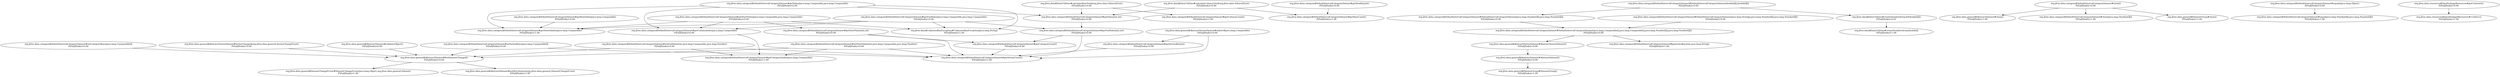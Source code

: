 digraph G {
  "org.jfree.data.general$AbstractDataset#fireDatasetChanged()" [label="org.jfree.data.general$AbstractDataset#fireDatasetChanged()\nP(Fail|Node)=0.00"];
  "org.jfree.data.general$DatasetChangeEvent#DatasetChangeEvent(java.lang.Object,org.jfree.data.general.Dataset)" [label="org.jfree.data.general$DatasetChangeEvent#DatasetChangeEvent(java.lang.Object,org.jfree.data.general.Dataset)\nP(Fail|Node)=1.00"];
  "org.jfree.data.general$AbstractDataset#notifyListeners(org.jfree.data.general.DatasetChangeEvent)" [label="org.jfree.data.general$AbstractDataset#notifyListeners(org.jfree.data.general.DatasetChangeEvent)\nP(Fail|Node)=1.00"];
  "org.jfree.data.category$DefaultIntervalCategoryDataset#getSeriesKey(int)" [label="org.jfree.data.category$DefaultIntervalCategoryDataset#getSeriesKey(int)\nP(Fail|Node)=0.00"];
  "org.jfree.data.category$DefaultIntervalCategoryDataset#getSeriesCount()" [label="org.jfree.data.category$DefaultIntervalCategoryDataset#getSeriesCount()\nP(Fail|Node)=1.00"];
  "org.jfree.data.general$AbstractSeriesDataset#AbstractSeriesDataset()" [label="org.jfree.data.general$AbstractSeriesDataset#AbstractSeriesDataset()\nP(Fail|Node)=0.00"];
  "org.jfree.data.general$AbstractDataset#AbstractDataset()" [label="org.jfree.data.general$AbstractDataset#AbstractDataset()\nP(Fail|Node)=0.00"];
  "org.jfree.data.general$DatasetGroup#DatasetGroup()" [label="org.jfree.data.general$DatasetGroup#DatasetGroup()\nP(Fail|Node)=1.00"];
  "org.jfree.data.category$DefaultIntervalCategoryDataset#getStartValue(java.lang.Comparable,java.lang.Comparable)" [label="org.jfree.data.category$DefaultIntervalCategoryDataset#getStartValue(java.lang.Comparable,java.lang.Comparable)\nP(Fail|Node)=0.00"];
  "org.jfree.data.category$DefaultIntervalCategoryDataset#getStartValue(int,int)" [label="org.jfree.data.category$DefaultIntervalCategoryDataset#getStartValue(int,int)\nP(Fail|Node)=0.00"];
  "org.jfree.data.category$DefaultIntervalCategoryDataset#getSeriesIndex(java.lang.Comparable)" [label="org.jfree.data.category$DefaultIntervalCategoryDataset#getSeriesIndex(java.lang.Comparable)\nP(Fail|Node)=1.00"];
  "org.jfree.data$UnknownKeyException#UnknownKeyException(java.lang.String)" [label="org.jfree.data$UnknownKeyException#UnknownKeyException(java.lang.String)\nP(Fail|Node)=1.00"];
  "org.jfree.data.category$DefaultIntervalCategoryDataset#getColumnIndex(java.lang.Comparable)" [label="org.jfree.data.category$DefaultIntervalCategoryDataset#getColumnIndex(java.lang.Comparable)\nP(Fail|Node)=0.00"];
  "org.jfree.data.category$DefaultIntervalCategoryDataset#getCategoryCount()" [label="org.jfree.data.category$DefaultIntervalCategoryDataset#getCategoryCount()\nP(Fail|Node)=0.00"];
  "org.jfree.data.category$DefaultIntervalCategoryDataset#setCategoryKeys(java.lang.Comparable[])" [label="org.jfree.data.category$DefaultIntervalCategoryDataset#setCategoryKeys(java.lang.Comparable[])\nP(Fail|Node)=0.00"];
  "org.jfree.data.category$DefaultIntervalCategoryDataset#DefaultIntervalCategoryDataset(double[][],double[][])" [label="org.jfree.data.category$DefaultIntervalCategoryDataset#DefaultIntervalCategoryDataset(double[][],double[][])\nP(Fail|Node)=0.00"];
  "org.jfree.data.category$DefaultIntervalCategoryDataset#DefaultIntervalCategoryDataset(java.lang.Number[][],java.lang.Number[][])" [label="org.jfree.data.category$DefaultIntervalCategoryDataset#DefaultIntervalCategoryDataset(java.lang.Number[][],java.lang.Number[][])\nP(Fail|Node)=0.00"];
  "org.jfree.data$DataUtilities#createNumberArray2D(double[][])" [label="org.jfree.data$DataUtilities#createNumberArray2D(double[][])\nP(Fail|Node)=0.01"];
  "org.jfree.data.category$DefaultIntervalCategoryDataset#DefaultIntervalCategoryDataset(java.lang.Comparable[],java.lang.Comparable[],java.lang.Number[][],java.lang.Number[][])" [label="org.jfree.data.category$DefaultIntervalCategoryDataset#DefaultIntervalCategoryDataset(java.lang.Comparable[],java.lang.Comparable[],java.lang.Number[][],java.lang.Number[][])\nP(Fail|Node)=0.00"];
  "org.jfree.data.general$AbstractSeriesDataset#seriesChanged(org.jfree.data.general.SeriesChangeEvent)" [label="org.jfree.data.general$AbstractSeriesDataset#seriesChanged(org.jfree.data.general.SeriesChangeEvent)\nP(Fail|Node)=0.00"];
  "org.jfree.data.category$DefaultIntervalCategoryDataset#getValue(java.lang.Comparable,java.lang.Comparable)" [label="org.jfree.data.category$DefaultIntervalCategoryDataset#getValue(java.lang.Comparable,java.lang.Comparable)\nP(Fail|Node)=0.00"];
  "org.jfree.data.category$DefaultIntervalCategoryDataset#getValue(int,int)" [label="org.jfree.data.category$DefaultIntervalCategoryDataset#getValue(int,int)\nP(Fail|Node)=0.00"];
  "org.jfree.data.category$DefaultIntervalCategoryDataset#getEndValue(int,int)" [label="org.jfree.data.category$DefaultIntervalCategoryDataset#getEndValue(int,int)\nP(Fail|Node)=0.00"];
  "org.jfree.data.general$AbstractDataset#validateObject()" [label="org.jfree.data.general$AbstractDataset#validateObject()\nP(Fail|Node)=0.00"];
  "org.jfree.data.category$DefaultIntervalCategoryDataset#generateKeys(int,java.lang.String)" [label="org.jfree.data.category$DefaultIntervalCategoryDataset#generateKeys(int,java.lang.String)\nP(Fail|Node)=1.00"];
  "org.jfree.data.category$DefaultIntervalCategoryDataset#getEndValue(java.lang.Comparable,java.lang.Comparable)" [label="org.jfree.data.category$DefaultIntervalCategoryDataset#getEndValue(java.lang.Comparable,java.lang.Comparable)\nP(Fail|Node)=0.00"];
  "org.jfree.data.category$DefaultIntervalCategoryDataset#setStartValue(int,java.lang.Comparable,java.lang.Number)" [label="org.jfree.data.category$DefaultIntervalCategoryDataset#setStartValue(int,java.lang.Comparable,java.lang.Number)\nP(Fail|Node)=0.00"];
  "org.jfree.data.category$DefaultIntervalCategoryDataset#getCategoryIndex(java.lang.Comparable)" [label="org.jfree.data.category$DefaultIntervalCategoryDataset#getCategoryIndex(java.lang.Comparable)\nP(Fail|Node)=1.00"];
  "org.jfree.data$DataUtilities#calculateRowTotal(org.jfree.data.Values2D,int)" [label="org.jfree.data$DataUtilities#calculateRowTotal(org.jfree.data.Values2D,int)\nP(Fail|Node)=0.00"];
  "org.jfree.data.category$DefaultIntervalCategoryDataset#getColumnCount()" [label="org.jfree.data.category$DefaultIntervalCategoryDataset#getColumnCount()\nP(Fail|Node)=1.00"];
  "org.jfree.data.category$DefaultIntervalCategoryDataset#getRowIndex(java.lang.Comparable)" [label="org.jfree.data.category$DefaultIntervalCategoryDataset#getRowIndex(java.lang.Comparable)\nP(Fail|Node)=0.00"];
  "org.jfree.data.category$DefaultIntervalCategoryDataset#setEndValue(int,java.lang.Comparable,java.lang.Number)" [label="org.jfree.data.category$DefaultIntervalCategoryDataset#setEndValue(int,java.lang.Comparable,java.lang.Number)\nP(Fail|Node)=0.00"];
  "org.jfree.data$DataUtilities#calculateColumnTotal(org.jfree.data.Values2D,int)" [label="org.jfree.data$DataUtilities#calculateColumnTotal(org.jfree.data.Values2D,int)\nP(Fail|Node)=0.00"];
  "org.jfree.data.category$DefaultIntervalCategoryDataset#getRowCount()" [label="org.jfree.data.category$DefaultIntervalCategoryDataset#getRowCount()\nP(Fail|Node)=1.00"];
  "org.jfree.data.general$AbstractSeriesDataset#indexOf(java.lang.Comparable)" [label="org.jfree.data.general$AbstractSeriesDataset#indexOf(java.lang.Comparable)\nP(Fail|Node)=0.00"];
  "org.jfree.data.category$DefaultIntervalCategoryDataset#clone()" [label="org.jfree.data.category$DefaultIntervalCategoryDataset#clone()\nP(Fail|Node)=0.00"];
  "org.jfree.data.general$AbstractDataset#clone()" [label="org.jfree.data.general$AbstractDataset#clone()\nP(Fail|Node)=1.00"];
  "org.jfree.data.category$DefaultIntervalCategoryDataset#clone(java.lang.Number[][])" [label="org.jfree.data.category$DefaultIntervalCategoryDataset#clone(java.lang.Number[][])\nP(Fail|Node)=1.00"];
  "org.jfree.data.general$DatasetGroup#clone()" [label="org.jfree.data.general$DatasetGroup#clone()\nP(Fail|Node)=1.00"];
  "org.jfree.data.category$DefaultIntervalCategoryDataset#setSeriesKeys(java.lang.Comparable[])" [label="org.jfree.data.category$DefaultIntervalCategoryDataset#setSeriesKeys(java.lang.Comparable[])\nP(Fail|Node)=0.00"];
  "org.jfree.data.category$DefaultIntervalCategoryDataset#DefaultIntervalCategoryDataset(java.lang.String[],java.lang.Number[][],java.lang.Number[][])" [label="org.jfree.data.category$DefaultIntervalCategoryDataset#DefaultIntervalCategoryDataset(java.lang.String[],java.lang.Number[][],java.lang.Number[][])\nP(Fail|Node)=0.00"];
  "org.jfree.data.category$DefaultIntervalCategoryDataset#getRowKey(int)" [label="org.jfree.data.category$DefaultIntervalCategoryDataset#getRowKey(int)\nP(Fail|Node)=0.00"];
  "org.jfree.data$DataUtilities#createNumberArray(double[])" [label="org.jfree.data$DataUtilities#createNumberArray(double[])\nP(Fail|Node)=1.00"];
  "org.jfree.data.category$DefaultIntervalCategoryDataset#equals(java.lang.Object)" [label="org.jfree.data.category$DefaultIntervalCategoryDataset#equals(java.lang.Object)\nP(Fail|Node)=0.00"];
  "org.jfree.data.category$DefaultIntervalCategoryDataset#equal(java.lang.Number[][],java.lang.Number[][])" [label="org.jfree.data.category$DefaultIntervalCategoryDataset#equal(java.lang.Number[][],java.lang.Number[][])\nP(Fail|Node)=1.00"];
  "org.jfree.data.resources$DataPackageResources#getContents()" [label="org.jfree.data.resources$DataPackageResources#getContents()\nP(Fail|Node)=0.00"];
  "org.jfree.data.resources$DataPackageResources#<clinit>()" [label="org.jfree.data.resources$DataPackageResources#<clinit>()\nP(Fail|Node)=1.00"];
  "org.jfree.data.general$AbstractDataset#fireDatasetChanged()" -> "org.jfree.data.general$DatasetChangeEvent#DatasetChangeEvent(java.lang.Object,org.jfree.data.general.Dataset)";
  "org.jfree.data.general$AbstractDataset#fireDatasetChanged()" -> "org.jfree.data.general$AbstractDataset#notifyListeners(org.jfree.data.general.DatasetChangeEvent)";
  "org.jfree.data.category$DefaultIntervalCategoryDataset#getSeriesKey(int)" -> "org.jfree.data.category$DefaultIntervalCategoryDataset#getSeriesCount()";
  "org.jfree.data.general$AbstractSeriesDataset#AbstractSeriesDataset()" -> "org.jfree.data.general$AbstractDataset#AbstractDataset()";
  "org.jfree.data.general$AbstractDataset#AbstractDataset()" -> "org.jfree.data.general$DatasetGroup#DatasetGroup()";
  "org.jfree.data.category$DefaultIntervalCategoryDataset#getStartValue(java.lang.Comparable,java.lang.Comparable)" -> "org.jfree.data.category$DefaultIntervalCategoryDataset#getStartValue(int,int)";
  "org.jfree.data.category$DefaultIntervalCategoryDataset#getStartValue(java.lang.Comparable,java.lang.Comparable)" -> "org.jfree.data.category$DefaultIntervalCategoryDataset#getSeriesIndex(java.lang.Comparable)";
  "org.jfree.data.category$DefaultIntervalCategoryDataset#getStartValue(java.lang.Comparable,java.lang.Comparable)" -> "org.jfree.data$UnknownKeyException#UnknownKeyException(java.lang.String)";
  "org.jfree.data.category$DefaultIntervalCategoryDataset#getStartValue(java.lang.Comparable,java.lang.Comparable)" -> "org.jfree.data.category$DefaultIntervalCategoryDataset#getColumnIndex(java.lang.Comparable)";
  "org.jfree.data.category$DefaultIntervalCategoryDataset#getStartValue(int,int)" -> "org.jfree.data.category$DefaultIntervalCategoryDataset#getCategoryCount()";
  "org.jfree.data.category$DefaultIntervalCategoryDataset#getStartValue(int,int)" -> "org.jfree.data.category$DefaultIntervalCategoryDataset#getSeriesCount()";
  "org.jfree.data.category$DefaultIntervalCategoryDataset#getColumnIndex(java.lang.Comparable)" -> "org.jfree.data.category$DefaultIntervalCategoryDataset#getCategoryIndex(java.lang.Comparable)";
  "org.jfree.data.category$DefaultIntervalCategoryDataset#getCategoryCount()" -> "org.jfree.data.category$DefaultIntervalCategoryDataset#getSeriesCount()";
  "org.jfree.data.category$DefaultIntervalCategoryDataset#setCategoryKeys(java.lang.Comparable[])" -> "org.jfree.data.general$AbstractDataset#fireDatasetChanged()";
  "org.jfree.data.category$DefaultIntervalCategoryDataset#DefaultIntervalCategoryDataset(double[][],double[][])" -> "org.jfree.data.category$DefaultIntervalCategoryDataset#DefaultIntervalCategoryDataset(java.lang.Number[][],java.lang.Number[][])";
  "org.jfree.data.category$DefaultIntervalCategoryDataset#DefaultIntervalCategoryDataset(double[][],double[][])" -> "org.jfree.data$DataUtilities#createNumberArray2D(double[][])";
  "org.jfree.data.category$DefaultIntervalCategoryDataset#DefaultIntervalCategoryDataset(java.lang.Number[][],java.lang.Number[][])" -> "org.jfree.data.category$DefaultIntervalCategoryDataset#DefaultIntervalCategoryDataset(java.lang.Comparable[],java.lang.Comparable[],java.lang.Number[][],java.lang.Number[][])";
  "org.jfree.data$DataUtilities#createNumberArray2D(double[][])" -> "org.jfree.data$DataUtilities#createNumberArray(double[])";
  "org.jfree.data.category$DefaultIntervalCategoryDataset#DefaultIntervalCategoryDataset(java.lang.Comparable[],java.lang.Comparable[],java.lang.Number[][],java.lang.Number[][])" -> "org.jfree.data.general$AbstractSeriesDataset#AbstractSeriesDataset()";
  "org.jfree.data.category$DefaultIntervalCategoryDataset#DefaultIntervalCategoryDataset(java.lang.Comparable[],java.lang.Comparable[],java.lang.Number[][],java.lang.Number[][])" -> "org.jfree.data.category$DefaultIntervalCategoryDataset#generateKeys(int,java.lang.String)";
  "org.jfree.data.general$AbstractSeriesDataset#seriesChanged(org.jfree.data.general.SeriesChangeEvent)" -> "org.jfree.data.general$AbstractDataset#fireDatasetChanged()";
  "org.jfree.data.category$DefaultIntervalCategoryDataset#getValue(java.lang.Comparable,java.lang.Comparable)" -> "org.jfree.data.category$DefaultIntervalCategoryDataset#getValue(int,int)";
  "org.jfree.data.category$DefaultIntervalCategoryDataset#getValue(java.lang.Comparable,java.lang.Comparable)" -> "org.jfree.data.category$DefaultIntervalCategoryDataset#getColumnIndex(java.lang.Comparable)";
  "org.jfree.data.category$DefaultIntervalCategoryDataset#getValue(java.lang.Comparable,java.lang.Comparable)" -> "org.jfree.data$UnknownKeyException#UnknownKeyException(java.lang.String)";
  "org.jfree.data.category$DefaultIntervalCategoryDataset#getValue(java.lang.Comparable,java.lang.Comparable)" -> "org.jfree.data.category$DefaultIntervalCategoryDataset#getSeriesIndex(java.lang.Comparable)";
  "org.jfree.data.category$DefaultIntervalCategoryDataset#getValue(int,int)" -> "org.jfree.data.category$DefaultIntervalCategoryDataset#getEndValue(int,int)";
  "org.jfree.data.category$DefaultIntervalCategoryDataset#getEndValue(int,int)" -> "org.jfree.data.category$DefaultIntervalCategoryDataset#getSeriesCount()";
  "org.jfree.data.category$DefaultIntervalCategoryDataset#getEndValue(int,int)" -> "org.jfree.data.category$DefaultIntervalCategoryDataset#getCategoryCount()";
  "org.jfree.data.general$AbstractDataset#validateObject()" -> "org.jfree.data.general$AbstractDataset#fireDatasetChanged()";
  "org.jfree.data.category$DefaultIntervalCategoryDataset#getEndValue(java.lang.Comparable,java.lang.Comparable)" -> "org.jfree.data.category$DefaultIntervalCategoryDataset#getSeriesIndex(java.lang.Comparable)";
  "org.jfree.data.category$DefaultIntervalCategoryDataset#getEndValue(java.lang.Comparable,java.lang.Comparable)" -> "org.jfree.data.category$DefaultIntervalCategoryDataset#getEndValue(int,int)";
  "org.jfree.data.category$DefaultIntervalCategoryDataset#getEndValue(java.lang.Comparable,java.lang.Comparable)" -> "org.jfree.data.category$DefaultIntervalCategoryDataset#getColumnIndex(java.lang.Comparable)";
  "org.jfree.data.category$DefaultIntervalCategoryDataset#getEndValue(java.lang.Comparable,java.lang.Comparable)" -> "org.jfree.data$UnknownKeyException#UnknownKeyException(java.lang.String)";
  "org.jfree.data.category$DefaultIntervalCategoryDataset#setStartValue(int,java.lang.Comparable,java.lang.Number)" -> "org.jfree.data.general$AbstractDataset#fireDatasetChanged()";
  "org.jfree.data.category$DefaultIntervalCategoryDataset#setStartValue(int,java.lang.Comparable,java.lang.Number)" -> "org.jfree.data.category$DefaultIntervalCategoryDataset#getSeriesCount()";
  "org.jfree.data.category$DefaultIntervalCategoryDataset#setStartValue(int,java.lang.Comparable,java.lang.Number)" -> "org.jfree.data.category$DefaultIntervalCategoryDataset#getCategoryIndex(java.lang.Comparable)";
  "org.jfree.data$DataUtilities#calculateRowTotal(org.jfree.data.Values2D,int)" -> "org.jfree.data.category$DefaultIntervalCategoryDataset#getValue(int,int)";
  "org.jfree.data$DataUtilities#calculateRowTotal(org.jfree.data.Values2D,int)" -> "org.jfree.data.category$DefaultIntervalCategoryDataset#getColumnCount()";
  "org.jfree.data.category$DefaultIntervalCategoryDataset#getRowIndex(java.lang.Comparable)" -> "org.jfree.data.category$DefaultIntervalCategoryDataset#getSeriesIndex(java.lang.Comparable)";
  "org.jfree.data.category$DefaultIntervalCategoryDataset#setEndValue(int,java.lang.Comparable,java.lang.Number)" -> "org.jfree.data.general$AbstractDataset#fireDatasetChanged()";
  "org.jfree.data.category$DefaultIntervalCategoryDataset#setEndValue(int,java.lang.Comparable,java.lang.Number)" -> "org.jfree.data.category$DefaultIntervalCategoryDataset#getSeriesCount()";
  "org.jfree.data.category$DefaultIntervalCategoryDataset#setEndValue(int,java.lang.Comparable,java.lang.Number)" -> "org.jfree.data.category$DefaultIntervalCategoryDataset#getCategoryIndex(java.lang.Comparable)";
  "org.jfree.data$DataUtilities#calculateColumnTotal(org.jfree.data.Values2D,int)" -> "org.jfree.data.category$DefaultIntervalCategoryDataset#getRowCount()";
  "org.jfree.data$DataUtilities#calculateColumnTotal(org.jfree.data.Values2D,int)" -> "org.jfree.data.category$DefaultIntervalCategoryDataset#getValue(int,int)";
  "org.jfree.data.general$AbstractSeriesDataset#indexOf(java.lang.Comparable)" -> "org.jfree.data.category$DefaultIntervalCategoryDataset#getSeriesCount()";
  "org.jfree.data.general$AbstractSeriesDataset#indexOf(java.lang.Comparable)" -> "org.jfree.data.category$DefaultIntervalCategoryDataset#getSeriesKey(int)";
  "org.jfree.data.category$DefaultIntervalCategoryDataset#clone()" -> "org.jfree.data.general$AbstractDataset#clone()";
  "org.jfree.data.category$DefaultIntervalCategoryDataset#clone()" -> "org.jfree.data.category$DefaultIntervalCategoryDataset#clone(java.lang.Number[][])";
  "org.jfree.data.category$DefaultIntervalCategoryDataset#clone()" -> "org.jfree.data.general$DatasetGroup#clone()";
  "org.jfree.data.category$DefaultIntervalCategoryDataset#setSeriesKeys(java.lang.Comparable[])" -> "org.jfree.data.general$AbstractDataset#fireDatasetChanged()";
  "org.jfree.data.category$DefaultIntervalCategoryDataset#setSeriesKeys(java.lang.Comparable[])" -> "org.jfree.data.category$DefaultIntervalCategoryDataset#getSeriesCount()";
  "org.jfree.data.category$DefaultIntervalCategoryDataset#DefaultIntervalCategoryDataset(java.lang.String[],java.lang.Number[][],java.lang.Number[][])" -> "org.jfree.data.category$DefaultIntervalCategoryDataset#DefaultIntervalCategoryDataset(java.lang.Comparable[],java.lang.Comparable[],java.lang.Number[][],java.lang.Number[][])";
  "org.jfree.data.category$DefaultIntervalCategoryDataset#getRowKey(int)" -> "org.jfree.data.category$DefaultIntervalCategoryDataset#getRowCount()";
  "org.jfree.data.category$DefaultIntervalCategoryDataset#equals(java.lang.Object)" -> "org.jfree.data.category$DefaultIntervalCategoryDataset#equal(java.lang.Number[][],java.lang.Number[][])";
  "org.jfree.data.resources$DataPackageResources#getContents()" -> "org.jfree.data.resources$DataPackageResources#<clinit>()";
}
